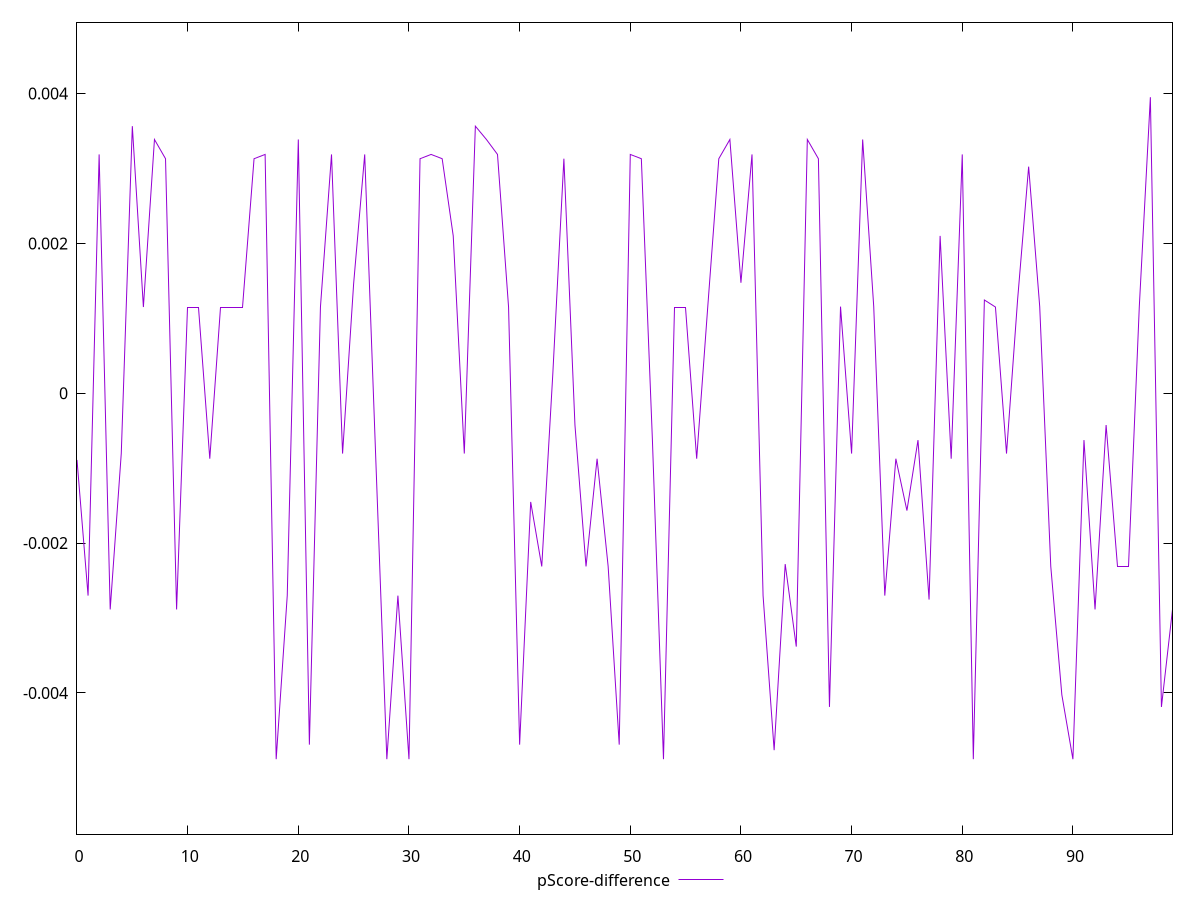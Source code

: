 reset

$pScoreDifference <<EOF
0 -0.0008901489956713027
1 -0.0027005102157403593
2 0.0031873605519868176
3 -0.002884998504946057
4 -0.0008045950432371551
5 0.0035644432717110153
6 0.0011505099701654697
7 0.0033866443527755252
8 0.003130096715253161
9 -0.002884998504946057
10 0.0011505099701654697
11 0.0011505099701654697
12 -0.0008735938469903171
13 0.0011505099701654697
14 0.0011505099701654697
15 0.0011505099701654697
16 0.003130096715253161
17 0.0031873605519887604
18 -0.004883752116671913
19 -0.0027005102157403593
20 0.0033866443527755252
21 -0.004689471733857031
22 0.0011505099701654697
23 0.0031873605519868176
24 -0.0008045950432371551
25 0.0014631638422881177
26 0.0031873605519868176
27 -0.0008735938469903171
28 -0.004883752116673856
29 -0.0027005102157403593
30 -0.004883752116671913
31 0.003130096715253161
32 0.0031873605519868176
33 0.003130096715253161
34 0.0021001998375601016
35 -0.0008045950432389315
36 0.0035644432717110153
37 0.0033866443527755252
38 0.0031873605519868176
39 0.0011505099701654697
40 -0.004689471733857031
41 -0.0014502957667611172
42 -0.0023114049242128343
43 0.0002609878135675925
44 0.003130096715253161
45 -0.0004242705074622988
46 -0.0023114049242128343
47 -0.0008735938469903171
48 -0.0023114049242128343
49 -0.004689471733857031
50 0.0031873605519868176
51 0.003130096715253161
52 -0.0006251390576301197
53 -0.004883752116671913
54 0.0011505099701654697
55 0.0011505099701654697
56 -0.0008735938469903171
57 0.0011505099701654697
58 0.003130096715253161
59 0.0033866443527755252
60 0.001475061946892231
61 0.0031873605519868176
62 -0.0027005102157403593
63 -0.004762995021792837
64 -0.002279974897102355
65 -0.0033810011804241147
66 0.0033866443527755252
67 0.003130096715253161
68 -0.004186393560176693
69 0.0011564989162072825
70 -0.0008045950432371551
71 0.0033866443527755252
72 0.0011564989162072825
73 -0.0027005102157403593
74 -0.0008735938469903171
75 -0.001565946613817537
76 -0.0006251390576321181
77 -0.0027532351303925506
78 0.002099855856947608
79 -0.0008735938469903171
80 0.0031873605519868176
81 -0.004883752116671913
82 0.001244572934327337
83 0.0011505099701654697
84 -0.0008045950432371551
85 0.001244572934327337
86 0.0030243129688355963
87 0.0011564989162072825
88 -0.002311404924214555
89 -0.004024892727161444
90 -0.004883752116671913
91 -0.0006251390576321181
92 -0.002884998504946057
93 -0.0004242705074622988
94 -0.0023114049242128343
95 -0.0023114049242128343
96 0.0011564989162072825
97 0.003950710999719886
98 -0.004186393560176693
99 -0.002884998504946057
EOF

set key outside below
set xrange [0:99]
set yrange [-0.005883752116673856:0.004950710999719886]
set trange [-0.005883752116673856:0.004950710999719886]
set terminal svg size 640, 500 enhanced background rgb 'white'
set output "reports/report_00031_2021-02-24T23-18-18.084Z/max-potential-fid/samples/astro/pScore-difference/values.svg"

plot $pScoreDifference title "pScore-difference" with line

reset
